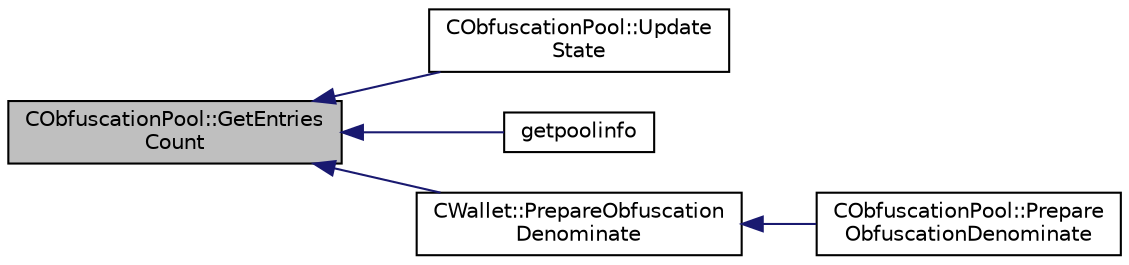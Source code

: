 digraph "CObfuscationPool::GetEntriesCount"
{
  edge [fontname="Helvetica",fontsize="10",labelfontname="Helvetica",labelfontsize="10"];
  node [fontname="Helvetica",fontsize="10",shape=record];
  rankdir="LR";
  Node207 [label="CObfuscationPool::GetEntries\lCount",height=0.2,width=0.4,color="black", fillcolor="grey75", style="filled", fontcolor="black"];
  Node207 -> Node208 [dir="back",color="midnightblue",fontsize="10",style="solid",fontname="Helvetica"];
  Node208 [label="CObfuscationPool::Update\lState",height=0.2,width=0.4,color="black", fillcolor="white", style="filled",URL="$class_c_obfuscation_pool.html#a4b32548a55c50b6b637c642234902870"];
  Node207 -> Node209 [dir="back",color="midnightblue",fontsize="10",style="solid",fontname="Helvetica"];
  Node209 [label="getpoolinfo",height=0.2,width=0.4,color="black", fillcolor="white", style="filled",URL="$rpcmasternode_8cpp.html#aea4471c128eb07bb1b70b4344ac38564"];
  Node207 -> Node210 [dir="back",color="midnightblue",fontsize="10",style="solid",fontname="Helvetica"];
  Node210 [label="CWallet::PrepareObfuscation\lDenominate",height=0.2,width=0.4,color="black", fillcolor="white", style="filled",URL="$group___actions.html#ga704a957c88e9bef696dd30ddc95ad098"];
  Node210 -> Node211 [dir="back",color="midnightblue",fontsize="10",style="solid",fontname="Helvetica"];
  Node211 [label="CObfuscationPool::Prepare\lObfuscationDenominate",height=0.2,width=0.4,color="black", fillcolor="white", style="filled",URL="$class_c_obfuscation_pool.html#a136c9f54ae6e785e24a0f365cb889a77"];
}
